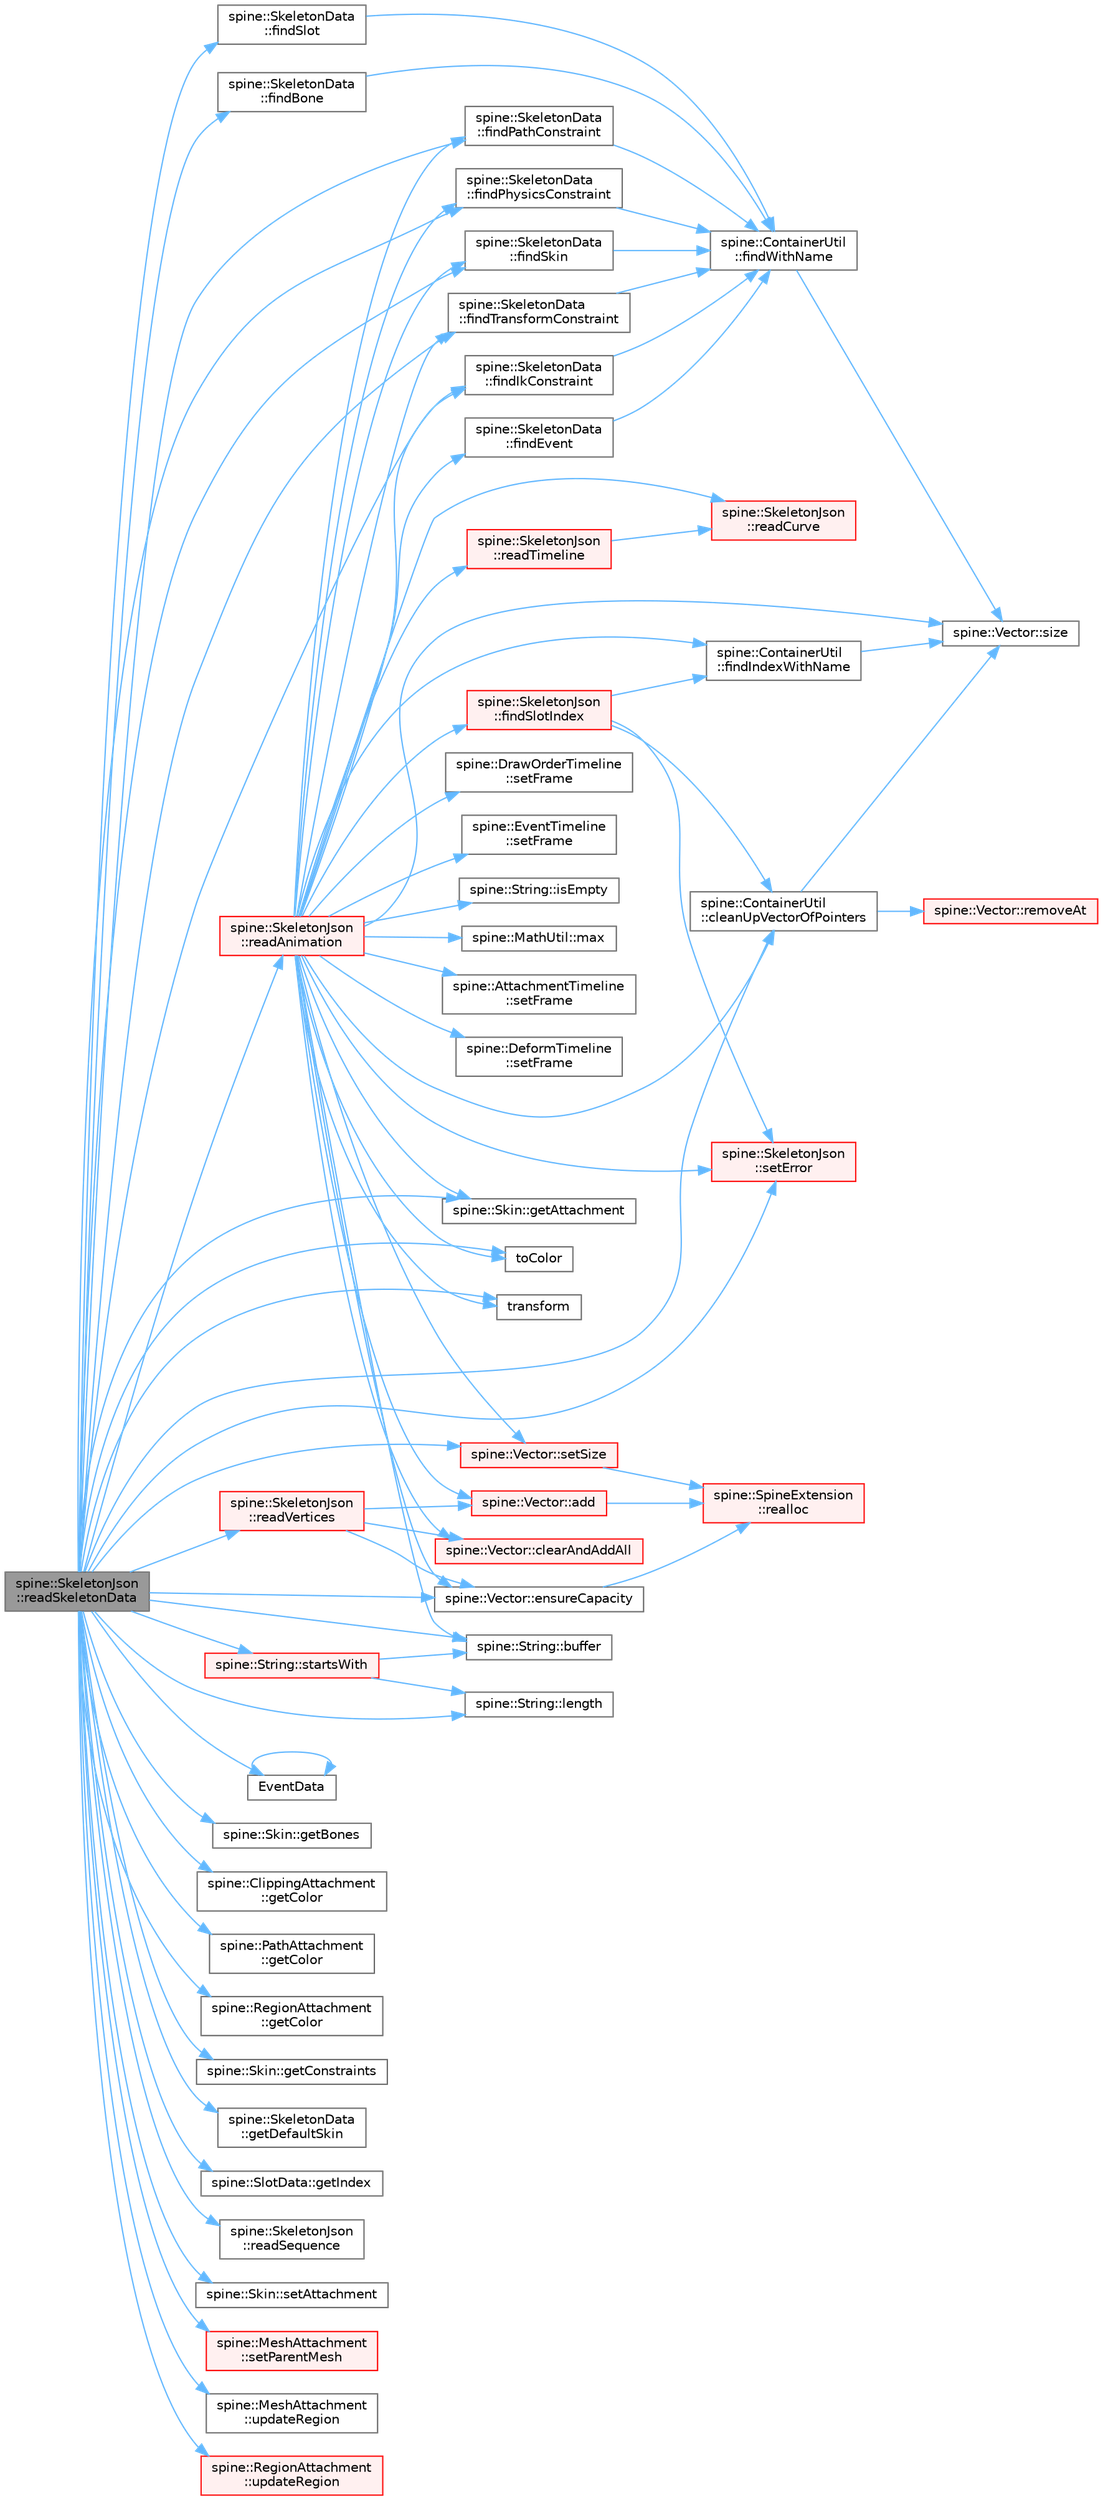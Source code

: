 digraph "spine::SkeletonJson::readSkeletonData"
{
 // LATEX_PDF_SIZE
  bgcolor="transparent";
  edge [fontname=Helvetica,fontsize=10,labelfontname=Helvetica,labelfontsize=10];
  node [fontname=Helvetica,fontsize=10,shape=box,height=0.2,width=0.4];
  rankdir="LR";
  Node1 [id="Node000001",label="spine::SkeletonJson\l::readSkeletonData",height=0.2,width=0.4,color="gray40", fillcolor="grey60", style="filled", fontcolor="black",tooltip=" "];
  Node1 -> Node2 [id="edge1_Node000001_Node000002",color="steelblue1",style="solid",tooltip=" "];
  Node2 [id="Node000002",label="spine::String::buffer",height=0.2,width=0.4,color="grey40", fillcolor="white", style="filled",URL="$classspine_1_1_string.html#a7a6a5c45e2a732eb90cedf07434315b0",tooltip=" "];
  Node1 -> Node3 [id="edge2_Node000001_Node000003",color="steelblue1",style="solid",tooltip=" "];
  Node3 [id="Node000003",label="spine::ContainerUtil\l::cleanUpVectorOfPointers",height=0.2,width=0.4,color="grey40", fillcolor="white", style="filled",URL="$classspine_1_1_container_util.html#a2e7cff4eb3faa8d89515842f46220c07",tooltip=" "];
  Node3 -> Node4 [id="edge3_Node000003_Node000004",color="steelblue1",style="solid",tooltip=" "];
  Node4 [id="Node000004",label="spine::Vector::removeAt",height=0.2,width=0.4,color="red", fillcolor="#FFF0F0", style="filled",URL="$classspine_1_1_vector.html#a627ea6355b099d10da1d7c02dc855f58",tooltip=" "];
  Node3 -> Node7 [id="edge4_Node000003_Node000007",color="steelblue1",style="solid",tooltip=" "];
  Node7 [id="Node000007",label="spine::Vector::size",height=0.2,width=0.4,color="grey40", fillcolor="white", style="filled",URL="$classspine_1_1_vector.html#a9a93bc1e4174a3abf92154b3c1017542",tooltip=" "];
  Node1 -> Node8 [id="edge5_Node000001_Node000008",color="steelblue1",style="solid",tooltip=" "];
  Node8 [id="Node000008",label="spine::Vector::ensureCapacity",height=0.2,width=0.4,color="grey40", fillcolor="white", style="filled",URL="$classspine_1_1_vector.html#ac9cc83a60e188cfb07e824c4eb742e53",tooltip=" "];
  Node8 -> Node9 [id="edge6_Node000008_Node000009",color="steelblue1",style="solid",tooltip=" "];
  Node9 [id="Node000009",label="spine::SpineExtension\l::realloc",height=0.2,width=0.4,color="red", fillcolor="#FFF0F0", style="filled",URL="$classspine_1_1_spine_extension.html#a7193fd3fa608111c02d744b46281cfed",tooltip=" "];
  Node1 -> Node13 [id="edge7_Node000001_Node000013",color="steelblue1",style="solid",tooltip=" "];
  Node13 [id="Node000013",label="EventData",height=0.2,width=0.4,color="grey40", fillcolor="white", style="filled",URL="$etw_8h.html#a1150dca5d1943d5e54ad4071d4aa36b9",tooltip=" "];
  Node13 -> Node13 [id="edge8_Node000013_Node000013",color="steelblue1",style="solid",tooltip=" "];
  Node1 -> Node14 [id="edge9_Node000001_Node000014",color="steelblue1",style="solid",tooltip=" "];
  Node14 [id="Node000014",label="spine::SkeletonData\l::findBone",height=0.2,width=0.4,color="grey40", fillcolor="white", style="filled",URL="$classspine_1_1_skeleton_data.html#a9a7c4b358ba763771410e7c66f6c3400",tooltip=" "];
  Node14 -> Node15 [id="edge10_Node000014_Node000015",color="steelblue1",style="solid",tooltip=" "];
  Node15 [id="Node000015",label="spine::ContainerUtil\l::findWithName",height=0.2,width=0.4,color="grey40", fillcolor="white", style="filled",URL="$classspine_1_1_container_util.html#a851d17aacfcbee6894ce16edbbb264b4",tooltip=" "];
  Node15 -> Node7 [id="edge11_Node000015_Node000007",color="steelblue1",style="solid",tooltip=" "];
  Node1 -> Node16 [id="edge12_Node000001_Node000016",color="steelblue1",style="solid",tooltip=" "];
  Node16 [id="Node000016",label="spine::SkeletonData\l::findIkConstraint",height=0.2,width=0.4,color="grey40", fillcolor="white", style="filled",URL="$classspine_1_1_skeleton_data.html#a4107fef651c3d43189092f2f8e069616",tooltip=" "];
  Node16 -> Node15 [id="edge13_Node000016_Node000015",color="steelblue1",style="solid",tooltip=" "];
  Node1 -> Node17 [id="edge14_Node000001_Node000017",color="steelblue1",style="solid",tooltip=" "];
  Node17 [id="Node000017",label="spine::SkeletonData\l::findPathConstraint",height=0.2,width=0.4,color="grey40", fillcolor="white", style="filled",URL="$classspine_1_1_skeleton_data.html#ae4b4fc7a28f85e9738ad4b59e49cf655",tooltip=" "];
  Node17 -> Node15 [id="edge15_Node000017_Node000015",color="steelblue1",style="solid",tooltip=" "];
  Node1 -> Node18 [id="edge16_Node000001_Node000018",color="steelblue1",style="solid",tooltip=" "];
  Node18 [id="Node000018",label="spine::SkeletonData\l::findPhysicsConstraint",height=0.2,width=0.4,color="grey40", fillcolor="white", style="filled",URL="$classspine_1_1_skeleton_data.html#ab0eda35da70bac828472b322d2eba7a9",tooltip=" "];
  Node18 -> Node15 [id="edge17_Node000018_Node000015",color="steelblue1",style="solid",tooltip=" "];
  Node1 -> Node19 [id="edge18_Node000001_Node000019",color="steelblue1",style="solid",tooltip=" "];
  Node19 [id="Node000019",label="spine::SkeletonData\l::findSkin",height=0.2,width=0.4,color="grey40", fillcolor="white", style="filled",URL="$classspine_1_1_skeleton_data.html#accfdc319763dfb9cd90caf20f96d1e47",tooltip=" "];
  Node19 -> Node15 [id="edge19_Node000019_Node000015",color="steelblue1",style="solid",tooltip=" "];
  Node1 -> Node20 [id="edge20_Node000001_Node000020",color="steelblue1",style="solid",tooltip=" "];
  Node20 [id="Node000020",label="spine::SkeletonData\l::findSlot",height=0.2,width=0.4,color="grey40", fillcolor="white", style="filled",URL="$classspine_1_1_skeleton_data.html#ae3e3a12daeb2107571224d382f739f76",tooltip=" "];
  Node20 -> Node15 [id="edge21_Node000020_Node000015",color="steelblue1",style="solid",tooltip=" "];
  Node1 -> Node21 [id="edge22_Node000001_Node000021",color="steelblue1",style="solid",tooltip=" "];
  Node21 [id="Node000021",label="spine::SkeletonData\l::findTransformConstraint",height=0.2,width=0.4,color="grey40", fillcolor="white", style="filled",URL="$classspine_1_1_skeleton_data.html#a170d7a2beae531b08a4eb5b24d5e6897",tooltip=" "];
  Node21 -> Node15 [id="edge23_Node000021_Node000015",color="steelblue1",style="solid",tooltip=" "];
  Node1 -> Node22 [id="edge24_Node000001_Node000022",color="steelblue1",style="solid",tooltip=" "];
  Node22 [id="Node000022",label="spine::Skin::getAttachment",height=0.2,width=0.4,color="grey40", fillcolor="white", style="filled",URL="$classspine_1_1_skin.html#ad55ba7c96a22601f7c943d503ff29c04",tooltip="Returns the attachment for the specified slot index and name, or NULL."];
  Node1 -> Node23 [id="edge25_Node000001_Node000023",color="steelblue1",style="solid",tooltip=" "];
  Node23 [id="Node000023",label="spine::Skin::getBones",height=0.2,width=0.4,color="grey40", fillcolor="white", style="filled",URL="$classspine_1_1_skin.html#ac5e7ef94300c4f8dea479e565874aed5",tooltip=" "];
  Node1 -> Node24 [id="edge26_Node000001_Node000024",color="steelblue1",style="solid",tooltip=" "];
  Node24 [id="Node000024",label="spine::ClippingAttachment\l::getColor",height=0.2,width=0.4,color="grey40", fillcolor="white", style="filled",URL="$classspine_1_1_clipping_attachment.html#a4af61e7abfbaae7518ffca38c33ba815",tooltip=" "];
  Node1 -> Node25 [id="edge27_Node000001_Node000025",color="steelblue1",style="solid",tooltip=" "];
  Node25 [id="Node000025",label="spine::PathAttachment\l::getColor",height=0.2,width=0.4,color="grey40", fillcolor="white", style="filled",URL="$classspine_1_1_path_attachment.html#a2453e791a7ccabb730c91778189ae89d",tooltip=" "];
  Node1 -> Node26 [id="edge28_Node000001_Node000026",color="steelblue1",style="solid",tooltip=" "];
  Node26 [id="Node000026",label="spine::RegionAttachment\l::getColor",height=0.2,width=0.4,color="grey40", fillcolor="white", style="filled",URL="$classspine_1_1_region_attachment.html#ab7f22bbc560f9c046b8076ff970a38c5",tooltip=" "];
  Node1 -> Node27 [id="edge29_Node000001_Node000027",color="steelblue1",style="solid",tooltip=" "];
  Node27 [id="Node000027",label="spine::Skin::getConstraints",height=0.2,width=0.4,color="grey40", fillcolor="white", style="filled",URL="$classspine_1_1_skin.html#af55270c73e433a301514a54197d59ca8",tooltip=" "];
  Node1 -> Node28 [id="edge30_Node000001_Node000028",color="steelblue1",style="solid",tooltip=" "];
  Node28 [id="Node000028",label="spine::SkeletonData\l::getDefaultSkin",height=0.2,width=0.4,color="grey40", fillcolor="white", style="filled",URL="$classspine_1_1_skeleton_data.html#a039e328ed3cbf2f8508ea93faa8069b7",tooltip=" "];
  Node1 -> Node29 [id="edge31_Node000001_Node000029",color="steelblue1",style="solid",tooltip=" "];
  Node29 [id="Node000029",label="spine::SlotData::getIndex",height=0.2,width=0.4,color="grey40", fillcolor="white", style="filled",URL="$classspine_1_1_slot_data.html#a95f7359a40b73da709886c53a6202013",tooltip=" "];
  Node1 -> Node30 [id="edge32_Node000001_Node000030",color="steelblue1",style="solid",tooltip=" "];
  Node30 [id="Node000030",label="spine::String::length",height=0.2,width=0.4,color="grey40", fillcolor="white", style="filled",URL="$classspine_1_1_string.html#a9202816c29d44fa9aba519445312b05a",tooltip=" "];
  Node1 -> Node31 [id="edge33_Node000001_Node000031",color="steelblue1",style="solid",tooltip=" "];
  Node31 [id="Node000031",label="spine::SkeletonJson\l::readAnimation",height=0.2,width=0.4,color="red", fillcolor="#FFF0F0", style="filled",URL="$classspine_1_1_skeleton_json.html#aebd879d3f7ef433cbadd3f804db5daac",tooltip=" "];
  Node31 -> Node32 [id="edge34_Node000031_Node000032",color="steelblue1",style="solid",tooltip=" "];
  Node32 [id="Node000032",label="spine::Vector::add",height=0.2,width=0.4,color="red", fillcolor="#FFF0F0", style="filled",URL="$classspine_1_1_vector.html#ae2e7551c569fe19dd9d4528e2eaaf940",tooltip=" "];
  Node32 -> Node9 [id="edge35_Node000032_Node000009",color="steelblue1",style="solid",tooltip=" "];
  Node31 -> Node2 [id="edge36_Node000031_Node000002",color="steelblue1",style="solid",tooltip=" "];
  Node31 -> Node3 [id="edge37_Node000031_Node000003",color="steelblue1",style="solid",tooltip=" "];
  Node31 -> Node34 [id="edge38_Node000031_Node000034",color="steelblue1",style="solid",tooltip=" "];
  Node34 [id="Node000034",label="spine::Vector::clearAndAddAll",height=0.2,width=0.4,color="red", fillcolor="#FFF0F0", style="filled",URL="$classspine_1_1_vector.html#a2dc27d439076ff15f968627d16e64820",tooltip=" "];
  Node31 -> Node8 [id="edge39_Node000031_Node000008",color="steelblue1",style="solid",tooltip=" "];
  Node31 -> Node39 [id="edge40_Node000031_Node000039",color="steelblue1",style="solid",tooltip=" "];
  Node39 [id="Node000039",label="spine::SkeletonData\l::findEvent",height=0.2,width=0.4,color="grey40", fillcolor="white", style="filled",URL="$classspine_1_1_skeleton_data.html#a5ba0f5d00ace8ec82cd50a1f1389171e",tooltip=" "];
  Node39 -> Node15 [id="edge41_Node000039_Node000015",color="steelblue1",style="solid",tooltip=" "];
  Node31 -> Node16 [id="edge42_Node000031_Node000016",color="steelblue1",style="solid",tooltip=" "];
  Node31 -> Node40 [id="edge43_Node000031_Node000040",color="steelblue1",style="solid",tooltip=" "];
  Node40 [id="Node000040",label="spine::ContainerUtil\l::findIndexWithName",height=0.2,width=0.4,color="grey40", fillcolor="white", style="filled",URL="$classspine_1_1_container_util.html#a615ad80b99b8485ee8a0fab91f047224",tooltip=" "];
  Node40 -> Node7 [id="edge44_Node000040_Node000007",color="steelblue1",style="solid",tooltip=" "];
  Node31 -> Node17 [id="edge45_Node000031_Node000017",color="steelblue1",style="solid",tooltip=" "];
  Node31 -> Node18 [id="edge46_Node000031_Node000018",color="steelblue1",style="solid",tooltip=" "];
  Node31 -> Node19 [id="edge47_Node000031_Node000019",color="steelblue1",style="solid",tooltip=" "];
  Node31 -> Node41 [id="edge48_Node000031_Node000041",color="steelblue1",style="solid",tooltip=" "];
  Node41 [id="Node000041",label="spine::SkeletonJson\l::findSlotIndex",height=0.2,width=0.4,color="red", fillcolor="#FFF0F0", style="filled",URL="$classspine_1_1_skeleton_json.html#ab03d2ad9e7d3d17f4f1cb25df23218ff",tooltip=" "];
  Node41 -> Node3 [id="edge49_Node000041_Node000003",color="steelblue1",style="solid",tooltip=" "];
  Node41 -> Node40 [id="edge50_Node000041_Node000040",color="steelblue1",style="solid",tooltip=" "];
  Node41 -> Node43 [id="edge51_Node000041_Node000043",color="steelblue1",style="solid",tooltip=" "];
  Node43 [id="Node000043",label="spine::SkeletonJson\l::setError",height=0.2,width=0.4,color="red", fillcolor="#FFF0F0", style="filled",URL="$classspine_1_1_skeleton_json.html#a806a77c2b6d5dc0b81d912cf3d93ca0f",tooltip=" "];
  Node31 -> Node21 [id="edge52_Node000031_Node000021",color="steelblue1",style="solid",tooltip=" "];
  Node31 -> Node22 [id="edge53_Node000031_Node000022",color="steelblue1",style="solid",tooltip=" "];
  Node31 -> Node46 [id="edge54_Node000031_Node000046",color="steelblue1",style="solid",tooltip=" "];
  Node46 [id="Node000046",label="spine::String::isEmpty",height=0.2,width=0.4,color="grey40", fillcolor="white", style="filled",URL="$classspine_1_1_string.html#a8f667117a263cb9f536c57c49a52cac7",tooltip=" "];
  Node31 -> Node47 [id="edge55_Node000031_Node000047",color="steelblue1",style="solid",tooltip=" "];
  Node47 [id="Node000047",label="spine::MathUtil::max",height=0.2,width=0.4,color="grey40", fillcolor="white", style="filled",URL="$classspine_1_1_math_util.html#a61ce0db5c69055db5e7002bd927b6c52",tooltip=" "];
  Node31 -> Node48 [id="edge56_Node000031_Node000048",color="steelblue1",style="solid",tooltip=" "];
  Node48 [id="Node000048",label="spine::SkeletonJson\l::readCurve",height=0.2,width=0.4,color="red", fillcolor="#FFF0F0", style="filled",URL="$classspine_1_1_skeleton_json.html#a0d64194c04722e820caf53cc0636acec",tooltip=" "];
  Node31 -> Node53 [id="edge57_Node000031_Node000053",color="steelblue1",style="solid",tooltip=" "];
  Node53 [id="Node000053",label="spine::SkeletonJson\l::readTimeline",height=0.2,width=0.4,color="red", fillcolor="#FFF0F0", style="filled",URL="$classspine_1_1_skeleton_json.html#a731ca34db5cc4d8dcff74256e74f0778",tooltip=" "];
  Node53 -> Node48 [id="edge58_Node000053_Node000048",color="steelblue1",style="solid",tooltip=" "];
  Node31 -> Node43 [id="edge59_Node000031_Node000043",color="steelblue1",style="solid",tooltip=" "];
  Node31 -> Node55 [id="edge60_Node000031_Node000055",color="steelblue1",style="solid",tooltip=" "];
  Node55 [id="Node000055",label="spine::AttachmentTimeline\l::setFrame",height=0.2,width=0.4,color="grey40", fillcolor="white", style="filled",URL="$classspine_1_1_attachment_timeline.html#a927fe76acbed94264e917950dceaffde",tooltip="Sets the time and value of the specified keyframe."];
  Node31 -> Node56 [id="edge61_Node000031_Node000056",color="steelblue1",style="solid",tooltip=" "];
  Node56 [id="Node000056",label="spine::DeformTimeline\l::setFrame",height=0.2,width=0.4,color="grey40", fillcolor="white", style="filled",URL="$classspine_1_1_deform_timeline.html#ad11aa2ea1e861bf683c52e1f8c65e22a",tooltip="Sets the time and value of the specified keyframe."];
  Node31 -> Node57 [id="edge62_Node000031_Node000057",color="steelblue1",style="solid",tooltip=" "];
  Node57 [id="Node000057",label="spine::DrawOrderTimeline\l::setFrame",height=0.2,width=0.4,color="grey40", fillcolor="white", style="filled",URL="$classspine_1_1_draw_order_timeline.html#a551b4eb97bb3b0548734e94f03293e67",tooltip=" "];
  Node31 -> Node58 [id="edge63_Node000031_Node000058",color="steelblue1",style="solid",tooltip=" "];
  Node58 [id="Node000058",label="spine::EventTimeline\l::setFrame",height=0.2,width=0.4,color="grey40", fillcolor="white", style="filled",URL="$classspine_1_1_event_timeline.html#aaecbc1b3c930477b788a892d85ae4c00",tooltip="Sets the time and value of the specified keyframe."];
  Node31 -> Node68 [id="edge64_Node000031_Node000068",color="steelblue1",style="solid",tooltip=" "];
  Node68 [id="Node000068",label="spine::Vector::setSize",height=0.2,width=0.4,color="red", fillcolor="#FFF0F0", style="filled",URL="$classspine_1_1_vector.html#afc7cd327140907874b8c8b4a7bca689e",tooltip=" "];
  Node68 -> Node9 [id="edge65_Node000068_Node000009",color="steelblue1",style="solid",tooltip=" "];
  Node31 -> Node7 [id="edge66_Node000031_Node000007",color="steelblue1",style="solid",tooltip=" "];
  Node31 -> Node69 [id="edge67_Node000031_Node000069",color="steelblue1",style="solid",tooltip=" "];
  Node69 [id="Node000069",label="toColor",height=0.2,width=0.4,color="grey40", fillcolor="white", style="filled",URL="$_skeleton_json_8c.html#a956f8155a0235aa27b6809f308edc986",tooltip=" "];
  Node31 -> Node70 [id="edge68_Node000031_Node000070",color="steelblue1",style="solid",tooltip=" "];
  Node70 [id="Node000070",label="transform",height=0.2,width=0.4,color="grey40", fillcolor="white", style="filled",URL="$geometry_8cpp.html#ad05130a1d9f2e9708c1125b4cc2fe7cb",tooltip=" "];
  Node1 -> Node71 [id="edge69_Node000001_Node000071",color="steelblue1",style="solid",tooltip=" "];
  Node71 [id="Node000071",label="spine::SkeletonJson\l::readSequence",height=0.2,width=0.4,color="grey40", fillcolor="white", style="filled",URL="$classspine_1_1_skeleton_json.html#a4e74d3361b8fadcd61cfeb3067b8bdfc",tooltip=" "];
  Node1 -> Node72 [id="edge70_Node000001_Node000072",color="steelblue1",style="solid",tooltip=" "];
  Node72 [id="Node000072",label="spine::SkeletonJson\l::readVertices",height=0.2,width=0.4,color="red", fillcolor="#FFF0F0", style="filled",URL="$classspine_1_1_skeleton_json.html#a0803ad00053ffd284484d5b2fe234238",tooltip=" "];
  Node72 -> Node32 [id="edge71_Node000072_Node000032",color="steelblue1",style="solid",tooltip=" "];
  Node72 -> Node34 [id="edge72_Node000072_Node000034",color="steelblue1",style="solid",tooltip=" "];
  Node72 -> Node8 [id="edge73_Node000072_Node000008",color="steelblue1",style="solid",tooltip=" "];
  Node1 -> Node76 [id="edge74_Node000001_Node000076",color="steelblue1",style="solid",tooltip=" "];
  Node76 [id="Node000076",label="spine::Skin::setAttachment",height=0.2,width=0.4,color="grey40", fillcolor="white", style="filled",URL="$classspine_1_1_skin.html#a7df4d9bc860d795561d1a161affb138b",tooltip=" "];
  Node1 -> Node43 [id="edge75_Node000001_Node000043",color="steelblue1",style="solid",tooltip=" "];
  Node1 -> Node77 [id="edge76_Node000001_Node000077",color="steelblue1",style="solid",tooltip=" "];
  Node77 [id="Node000077",label="spine::MeshAttachment\l::setParentMesh",height=0.2,width=0.4,color="red", fillcolor="#FFF0F0", style="filled",URL="$classspine_1_1_mesh_attachment.html#ad2d6ee80f36bd1535beabef075117d03",tooltip=" "];
  Node1 -> Node68 [id="edge77_Node000001_Node000068",color="steelblue1",style="solid",tooltip=" "];
  Node1 -> Node82 [id="edge78_Node000001_Node000082",color="steelblue1",style="solid",tooltip=" "];
  Node82 [id="Node000082",label="spine::String::startsWith",height=0.2,width=0.4,color="red", fillcolor="#FFF0F0", style="filled",URL="$classspine_1_1_string.html#aa09e1f3a358f17e9a010178a7d46929e",tooltip=" "];
  Node82 -> Node2 [id="edge79_Node000082_Node000002",color="steelblue1",style="solid",tooltip=" "];
  Node82 -> Node30 [id="edge80_Node000082_Node000030",color="steelblue1",style="solid",tooltip=" "];
  Node1 -> Node69 [id="edge81_Node000001_Node000069",color="steelblue1",style="solid",tooltip=" "];
  Node1 -> Node70 [id="edge82_Node000001_Node000070",color="steelblue1",style="solid",tooltip=" "];
  Node1 -> Node83 [id="edge83_Node000001_Node000083",color="steelblue1",style="solid",tooltip=" "];
  Node83 [id="Node000083",label="spine::MeshAttachment\l::updateRegion",height=0.2,width=0.4,color="grey40", fillcolor="white", style="filled",URL="$classspine_1_1_mesh_attachment.html#a3d053a9ee851dfcc8b74d75823ab1544",tooltip=" "];
  Node1 -> Node84 [id="edge84_Node000001_Node000084",color="steelblue1",style="solid",tooltip=" "];
  Node84 [id="Node000084",label="spine::RegionAttachment\l::updateRegion",height=0.2,width=0.4,color="red", fillcolor="#FFF0F0", style="filled",URL="$classspine_1_1_region_attachment.html#ad5222852891c32f80754008f06685c68",tooltip=" "];
}
